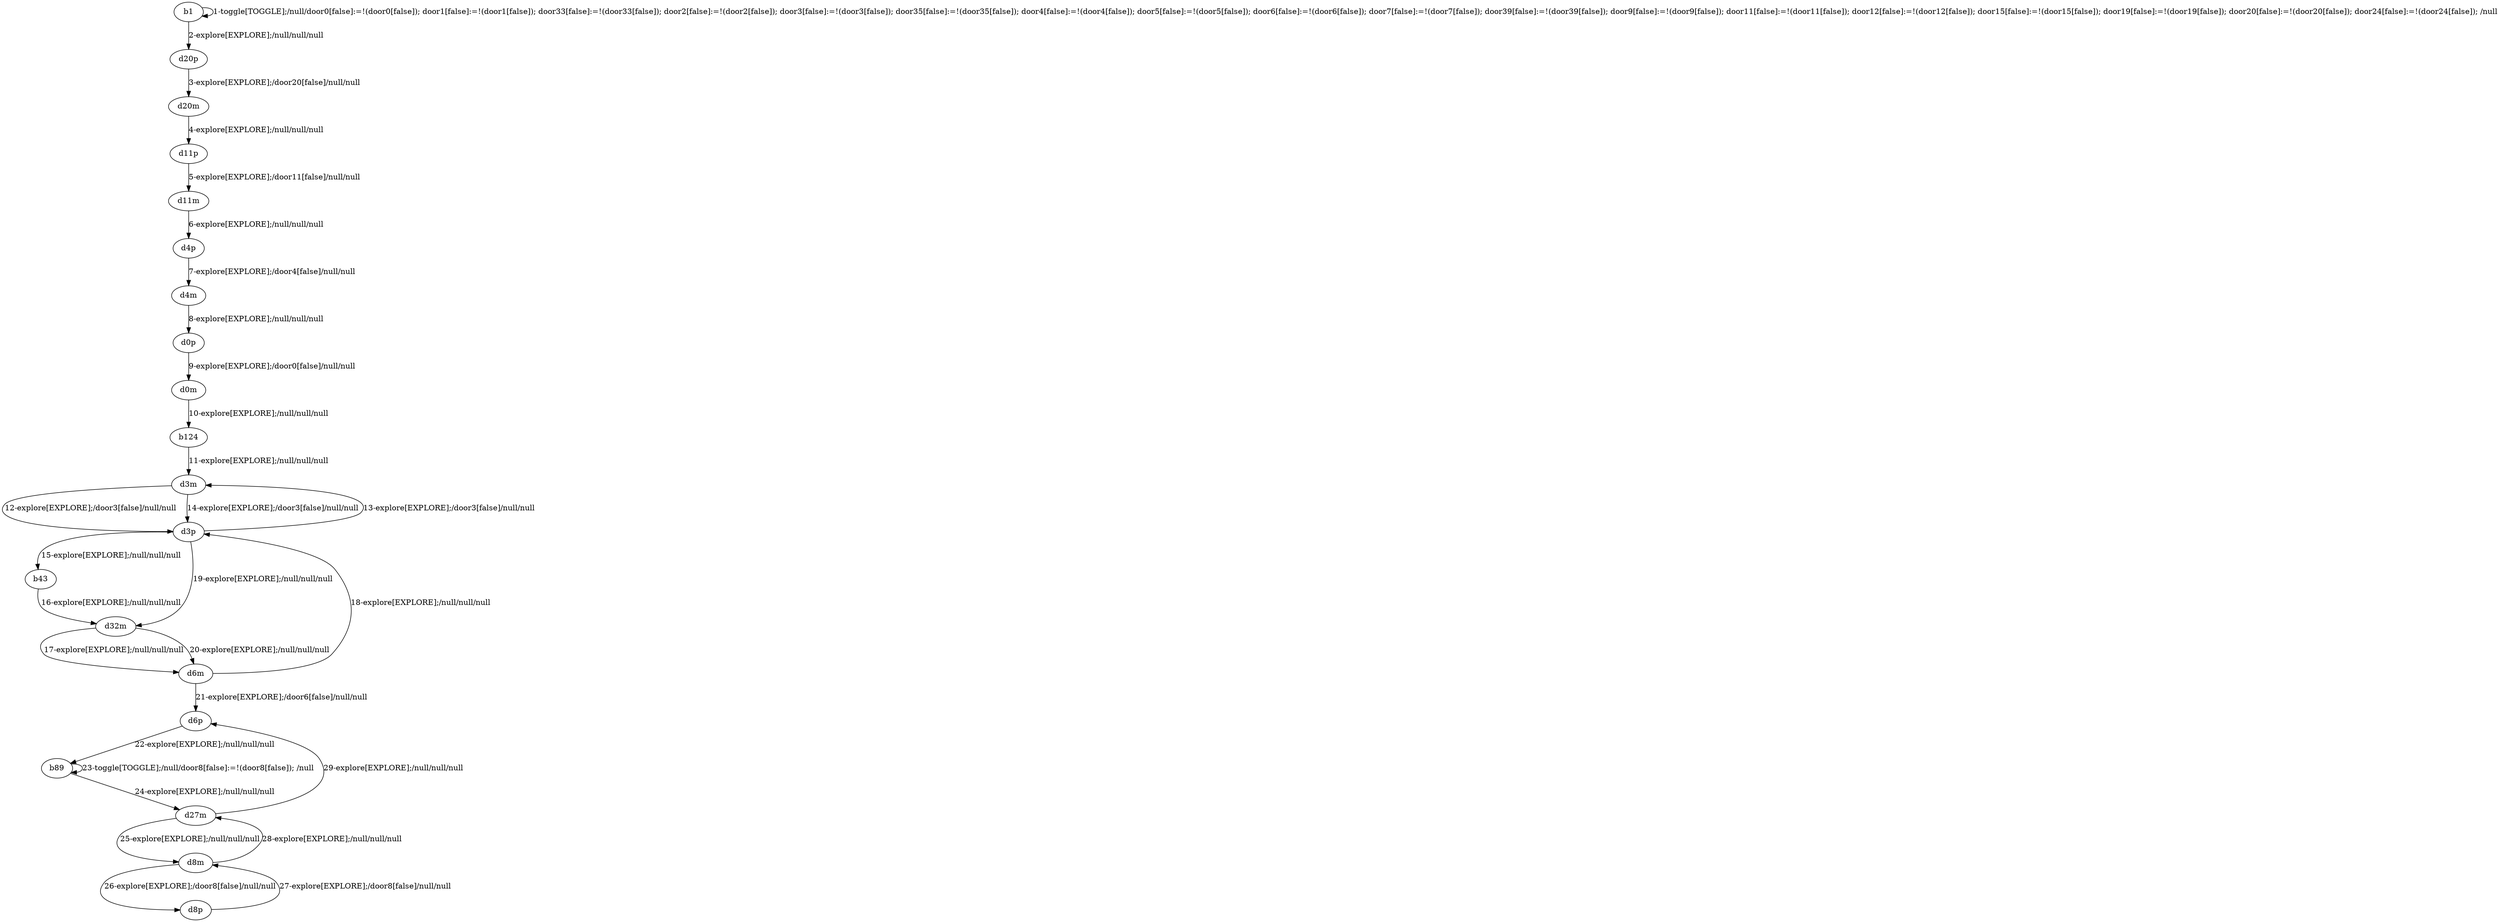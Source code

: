 # Total number of goals covered by this test: 1
# d27m --> d6p

digraph g {
"b1" -> "b1" [label = "1-toggle[TOGGLE];/null/door0[false]:=!(door0[false]); door1[false]:=!(door1[false]); door33[false]:=!(door33[false]); door2[false]:=!(door2[false]); door3[false]:=!(door3[false]); door35[false]:=!(door35[false]); door4[false]:=!(door4[false]); door5[false]:=!(door5[false]); door6[false]:=!(door6[false]); door7[false]:=!(door7[false]); door39[false]:=!(door39[false]); door9[false]:=!(door9[false]); door11[false]:=!(door11[false]); door12[false]:=!(door12[false]); door15[false]:=!(door15[false]); door19[false]:=!(door19[false]); door20[false]:=!(door20[false]); door24[false]:=!(door24[false]); /null"];
"b1" -> "d20p" [label = "2-explore[EXPLORE];/null/null/null"];
"d20p" -> "d20m" [label = "3-explore[EXPLORE];/door20[false]/null/null"];
"d20m" -> "d11p" [label = "4-explore[EXPLORE];/null/null/null"];
"d11p" -> "d11m" [label = "5-explore[EXPLORE];/door11[false]/null/null"];
"d11m" -> "d4p" [label = "6-explore[EXPLORE];/null/null/null"];
"d4p" -> "d4m" [label = "7-explore[EXPLORE];/door4[false]/null/null"];
"d4m" -> "d0p" [label = "8-explore[EXPLORE];/null/null/null"];
"d0p" -> "d0m" [label = "9-explore[EXPLORE];/door0[false]/null/null"];
"d0m" -> "b124" [label = "10-explore[EXPLORE];/null/null/null"];
"b124" -> "d3m" [label = "11-explore[EXPLORE];/null/null/null"];
"d3m" -> "d3p" [label = "12-explore[EXPLORE];/door3[false]/null/null"];
"d3p" -> "d3m" [label = "13-explore[EXPLORE];/door3[false]/null/null"];
"d3m" -> "d3p" [label = "14-explore[EXPLORE];/door3[false]/null/null"];
"d3p" -> "b43" [label = "15-explore[EXPLORE];/null/null/null"];
"b43" -> "d32m" [label = "16-explore[EXPLORE];/null/null/null"];
"d32m" -> "d6m" [label = "17-explore[EXPLORE];/null/null/null"];
"d6m" -> "d3p" [label = "18-explore[EXPLORE];/null/null/null"];
"d3p" -> "d32m" [label = "19-explore[EXPLORE];/null/null/null"];
"d32m" -> "d6m" [label = "20-explore[EXPLORE];/null/null/null"];
"d6m" -> "d6p" [label = "21-explore[EXPLORE];/door6[false]/null/null"];
"d6p" -> "b89" [label = "22-explore[EXPLORE];/null/null/null"];
"b89" -> "b89" [label = "23-toggle[TOGGLE];/null/door8[false]:=!(door8[false]); /null"];
"b89" -> "d27m" [label = "24-explore[EXPLORE];/null/null/null"];
"d27m" -> "d8m" [label = "25-explore[EXPLORE];/null/null/null"];
"d8m" -> "d8p" [label = "26-explore[EXPLORE];/door8[false]/null/null"];
"d8p" -> "d8m" [label = "27-explore[EXPLORE];/door8[false]/null/null"];
"d8m" -> "d27m" [label = "28-explore[EXPLORE];/null/null/null"];
"d27m" -> "d6p" [label = "29-explore[EXPLORE];/null/null/null"];
}